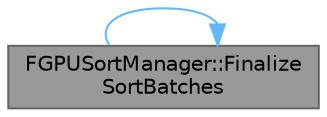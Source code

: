 digraph "FGPUSortManager::FinalizeSortBatches"
{
 // INTERACTIVE_SVG=YES
 // LATEX_PDF_SIZE
  bgcolor="transparent";
  edge [fontname=Helvetica,fontsize=10,labelfontname=Helvetica,labelfontsize=10];
  node [fontname=Helvetica,fontsize=10,shape=box,height=0.2,width=0.4];
  rankdir="LR";
  Node1 [id="Node000001",label="FGPUSortManager::Finalize\lSortBatches",height=0.2,width=0.4,color="gray40", fillcolor="grey60", style="filled", fontcolor="black",tooltip="Setup the final sort flags and the processing order of all batches."];
  Node1 -> Node1 [id="edge1_Node000001_Node000001",color="steelblue1",style="solid",tooltip=" "];
}
